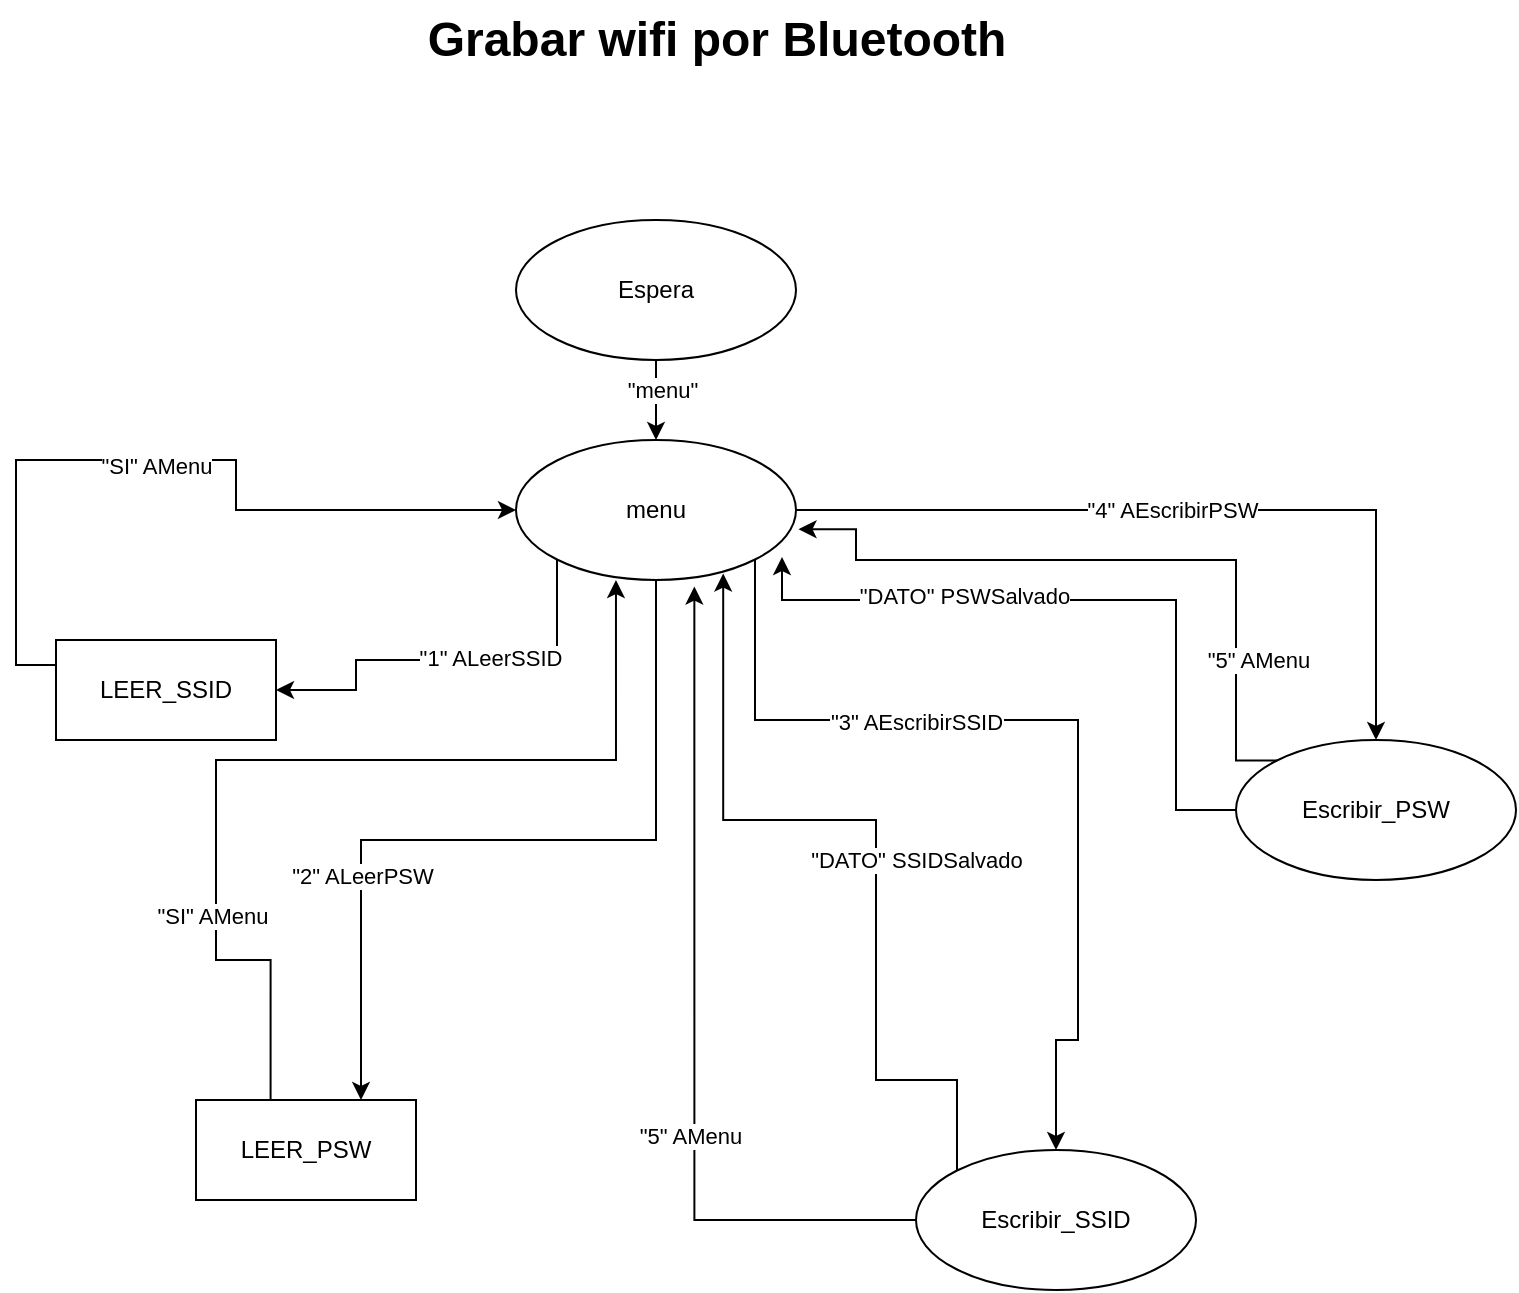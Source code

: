 <mxfile version="24.6.4" type="device">
  <diagram name="Page-1" id="ufieSWmg_GqiN_KSoW8g">
    <mxGraphModel dx="1289" dy="899" grid="1" gridSize="10" guides="1" tooltips="1" connect="1" arrows="1" fold="1" page="1" pageScale="1" pageWidth="827" pageHeight="1169" math="0" shadow="0">
      <root>
        <mxCell id="0" />
        <mxCell id="1" parent="0" />
        <mxCell id="owBhPox71xXeygqlEQB7-4" value="" style="edgeStyle=orthogonalEdgeStyle;rounded=0;orthogonalLoop=1;jettySize=auto;html=1;" parent="1" source="owBhPox71xXeygqlEQB7-1" target="owBhPox71xXeygqlEQB7-2" edge="1">
          <mxGeometry relative="1" as="geometry" />
        </mxCell>
        <mxCell id="owBhPox71xXeygqlEQB7-5" value="&quot;menu&quot;" style="edgeLabel;html=1;align=center;verticalAlign=middle;resizable=0;points=[];" parent="owBhPox71xXeygqlEQB7-4" vertex="1" connectable="0">
          <mxGeometry x="-0.24" y="3" relative="1" as="geometry">
            <mxPoint as="offset" />
          </mxGeometry>
        </mxCell>
        <mxCell id="owBhPox71xXeygqlEQB7-1" value="Espera" style="ellipse;whiteSpace=wrap;html=1;" parent="1" vertex="1">
          <mxGeometry x="300" y="210" width="140" height="70" as="geometry" />
        </mxCell>
        <mxCell id="owBhPox71xXeygqlEQB7-7" style="edgeStyle=orthogonalEdgeStyle;rounded=0;orthogonalLoop=1;jettySize=auto;html=1;exitX=0;exitY=1;exitDx=0;exitDy=0;entryX=1;entryY=0.5;entryDx=0;entryDy=0;" parent="1" source="owBhPox71xXeygqlEQB7-2" target="owBhPox71xXeygqlEQB7-27" edge="1">
          <mxGeometry relative="1" as="geometry">
            <mxPoint x="220" y="520" as="targetPoint" />
            <Array as="points">
              <mxPoint x="321" y="430" />
              <mxPoint x="220" y="430" />
              <mxPoint x="220" y="445" />
            </Array>
          </mxGeometry>
        </mxCell>
        <mxCell id="owBhPox71xXeygqlEQB7-8" value="&quot;1&quot; ALeerSSID" style="edgeLabel;html=1;align=center;verticalAlign=middle;resizable=0;points=[];" parent="owBhPox71xXeygqlEQB7-7" vertex="1" connectable="0">
          <mxGeometry x="-0.183" y="-1" relative="1" as="geometry">
            <mxPoint as="offset" />
          </mxGeometry>
        </mxCell>
        <mxCell id="owBhPox71xXeygqlEQB7-10" style="edgeStyle=orthogonalEdgeStyle;rounded=0;orthogonalLoop=1;jettySize=auto;html=1;exitX=0.5;exitY=1;exitDx=0;exitDy=0;entryX=0.75;entryY=0;entryDx=0;entryDy=0;" parent="1" source="owBhPox71xXeygqlEQB7-2" target="owBhPox71xXeygqlEQB7-28" edge="1">
          <mxGeometry relative="1" as="geometry">
            <mxPoint x="413.734" y="740.37" as="targetPoint" />
          </mxGeometry>
        </mxCell>
        <mxCell id="owBhPox71xXeygqlEQB7-11" value="&quot;2&quot; ALeerPSW" style="edgeLabel;html=1;align=center;verticalAlign=middle;resizable=0;points=[];" parent="owBhPox71xXeygqlEQB7-10" vertex="1" connectable="0">
          <mxGeometry x="0.442" relative="1" as="geometry">
            <mxPoint y="1" as="offset" />
          </mxGeometry>
        </mxCell>
        <mxCell id="owBhPox71xXeygqlEQB7-13" style="edgeStyle=orthogonalEdgeStyle;rounded=0;orthogonalLoop=1;jettySize=auto;html=1;exitX=1;exitY=1;exitDx=0;exitDy=0;entryX=0.5;entryY=0;entryDx=0;entryDy=0;" parent="1" source="owBhPox71xXeygqlEQB7-2" target="owBhPox71xXeygqlEQB7-12" edge="1">
          <mxGeometry relative="1" as="geometry">
            <mxPoint x="580" y="570" as="targetPoint" />
            <Array as="points">
              <mxPoint x="419" y="460" />
              <mxPoint x="581" y="460" />
              <mxPoint x="581" y="620" />
              <mxPoint x="570" y="620" />
            </Array>
          </mxGeometry>
        </mxCell>
        <mxCell id="owBhPox71xXeygqlEQB7-14" value="&quot;3&quot; AEscribirSSID" style="edgeLabel;html=1;align=center;verticalAlign=middle;resizable=0;points=[];" parent="owBhPox71xXeygqlEQB7-13" vertex="1" connectable="0">
          <mxGeometry x="-0.159" y="-1" relative="1" as="geometry">
            <mxPoint x="-36" as="offset" />
          </mxGeometry>
        </mxCell>
        <mxCell id="owBhPox71xXeygqlEQB7-17" style="edgeStyle=orthogonalEdgeStyle;rounded=0;orthogonalLoop=1;jettySize=auto;html=1;exitX=1;exitY=0.5;exitDx=0;exitDy=0;entryX=0.5;entryY=0;entryDx=0;entryDy=0;" parent="1" source="owBhPox71xXeygqlEQB7-2" target="owBhPox71xXeygqlEQB7-16" edge="1">
          <mxGeometry relative="1" as="geometry" />
        </mxCell>
        <mxCell id="owBhPox71xXeygqlEQB7-18" value="&quot;4&quot; AEscribirPSW" style="edgeLabel;html=1;align=center;verticalAlign=middle;resizable=0;points=[];" parent="owBhPox71xXeygqlEQB7-17" vertex="1" connectable="0">
          <mxGeometry x="-0.073" relative="1" as="geometry">
            <mxPoint as="offset" />
          </mxGeometry>
        </mxCell>
        <mxCell id="owBhPox71xXeygqlEQB7-2" value="menu" style="ellipse;whiteSpace=wrap;html=1;" parent="1" vertex="1">
          <mxGeometry x="300" y="320" width="140" height="70" as="geometry" />
        </mxCell>
        <mxCell id="owBhPox71xXeygqlEQB7-12" value="Escribir_SSID" style="ellipse;whiteSpace=wrap;html=1;" parent="1" vertex="1">
          <mxGeometry x="500" y="675" width="140" height="70" as="geometry" />
        </mxCell>
        <mxCell id="owBhPox71xXeygqlEQB7-16" value="Escribir_PSW" style="ellipse;whiteSpace=wrap;html=1;" parent="1" vertex="1">
          <mxGeometry x="660" y="470" width="140" height="70" as="geometry" />
        </mxCell>
        <mxCell id="owBhPox71xXeygqlEQB7-19" style="edgeStyle=orthogonalEdgeStyle;rounded=0;orthogonalLoop=1;jettySize=auto;html=1;exitX=0;exitY=0.25;exitDx=0;exitDy=0;entryX=0;entryY=0.5;entryDx=0;entryDy=0;" parent="1" source="owBhPox71xXeygqlEQB7-27" target="owBhPox71xXeygqlEQB7-2" edge="1">
          <mxGeometry relative="1" as="geometry">
            <mxPoint x="170.503" y="530.251" as="sourcePoint" />
            <Array as="points">
              <mxPoint x="50" y="432" />
              <mxPoint x="50" y="330" />
              <mxPoint x="160" y="330" />
              <mxPoint x="160" y="355" />
            </Array>
          </mxGeometry>
        </mxCell>
        <mxCell id="owBhPox71xXeygqlEQB7-22" value="&quot;SI&quot; AMenu" style="edgeLabel;html=1;align=center;verticalAlign=middle;resizable=0;points=[];" parent="owBhPox71xXeygqlEQB7-19" vertex="1" connectable="0">
          <mxGeometry x="-0.442" relative="1" as="geometry">
            <mxPoint x="70" y="-9" as="offset" />
          </mxGeometry>
        </mxCell>
        <mxCell id="owBhPox71xXeygqlEQB7-20" style="edgeStyle=orthogonalEdgeStyle;rounded=0;orthogonalLoop=1;jettySize=auto;html=1;entryX=0.357;entryY=1;entryDx=0;entryDy=0;entryPerimeter=0;exitX=0.339;exitY=0.04;exitDx=0;exitDy=0;exitPerimeter=0;" parent="1" source="owBhPox71xXeygqlEQB7-28" target="owBhPox71xXeygqlEQB7-2" edge="1">
          <mxGeometry relative="1" as="geometry">
            <mxPoint x="364" y="730" as="sourcePoint" />
            <Array as="points">
              <mxPoint x="177" y="580" />
              <mxPoint x="150" y="580" />
              <mxPoint x="150" y="480" />
              <mxPoint x="350" y="480" />
            </Array>
          </mxGeometry>
        </mxCell>
        <mxCell id="owBhPox71xXeygqlEQB7-21" value="&quot;SI&quot; AMenu" style="edgeLabel;html=1;align=center;verticalAlign=middle;resizable=0;points=[];" parent="owBhPox71xXeygqlEQB7-20" vertex="1" connectable="0">
          <mxGeometry x="-0.474" y="-2" relative="1" as="geometry">
            <mxPoint x="-4" y="-108" as="offset" />
          </mxGeometry>
        </mxCell>
        <mxCell id="owBhPox71xXeygqlEQB7-29" value="&quot;SI&quot; AMenu" style="edgeLabel;html=1;align=center;verticalAlign=middle;resizable=0;points=[];" parent="owBhPox71xXeygqlEQB7-20" vertex="1" connectable="0">
          <mxGeometry x="-0.503" y="2" relative="1" as="geometry">
            <mxPoint as="offset" />
          </mxGeometry>
        </mxCell>
        <mxCell id="owBhPox71xXeygqlEQB7-23" style="edgeStyle=orthogonalEdgeStyle;rounded=0;orthogonalLoop=1;jettySize=auto;html=1;exitX=0;exitY=0;exitDx=0;exitDy=0;entryX=0.74;entryY=0.954;entryDx=0;entryDy=0;entryPerimeter=0;" parent="1" source="owBhPox71xXeygqlEQB7-12" target="owBhPox71xXeygqlEQB7-2" edge="1">
          <mxGeometry relative="1" as="geometry">
            <Array as="points">
              <mxPoint x="521" y="640" />
              <mxPoint x="480" y="640" />
              <mxPoint x="480" y="510" />
              <mxPoint x="404" y="510" />
            </Array>
          </mxGeometry>
        </mxCell>
        <mxCell id="owBhPox71xXeygqlEQB7-24" value="&quot;DATO&quot; SSIDSalvado" style="edgeLabel;html=1;align=center;verticalAlign=middle;resizable=0;points=[];" parent="owBhPox71xXeygqlEQB7-23" vertex="1" connectable="0">
          <mxGeometry x="-0.42" relative="1" as="geometry">
            <mxPoint x="20" y="-76" as="offset" />
          </mxGeometry>
        </mxCell>
        <mxCell id="owBhPox71xXeygqlEQB7-25" style="edgeStyle=orthogonalEdgeStyle;rounded=0;orthogonalLoop=1;jettySize=auto;html=1;exitX=0;exitY=0.5;exitDx=0;exitDy=0;entryX=0.95;entryY=0.836;entryDx=0;entryDy=0;entryPerimeter=0;" parent="1" source="owBhPox71xXeygqlEQB7-16" target="owBhPox71xXeygqlEQB7-2" edge="1">
          <mxGeometry relative="1" as="geometry">
            <Array as="points">
              <mxPoint x="630" y="505" />
              <mxPoint x="630" y="400" />
              <mxPoint x="433" y="400" />
            </Array>
          </mxGeometry>
        </mxCell>
        <mxCell id="owBhPox71xXeygqlEQB7-26" value="&quot;DATO&quot; PSWSalvado" style="edgeLabel;html=1;align=center;verticalAlign=middle;resizable=0;points=[];" parent="owBhPox71xXeygqlEQB7-25" vertex="1" connectable="0">
          <mxGeometry x="0.363" y="-2" relative="1" as="geometry">
            <mxPoint as="offset" />
          </mxGeometry>
        </mxCell>
        <mxCell id="owBhPox71xXeygqlEQB7-27" value="LEER_SSID" style="html=1;whiteSpace=wrap;" parent="1" vertex="1">
          <mxGeometry x="70" y="420" width="110" height="50" as="geometry" />
        </mxCell>
        <mxCell id="owBhPox71xXeygqlEQB7-28" value="LEER_PSW" style="html=1;whiteSpace=wrap;" parent="1" vertex="1">
          <mxGeometry x="140" y="650" width="110" height="50" as="geometry" />
        </mxCell>
        <mxCell id="owBhPox71xXeygqlEQB7-30" style="edgeStyle=orthogonalEdgeStyle;rounded=0;orthogonalLoop=1;jettySize=auto;html=1;exitX=0;exitY=0.5;exitDx=0;exitDy=0;entryX=0.637;entryY=1.047;entryDx=0;entryDy=0;entryPerimeter=0;" parent="1" source="owBhPox71xXeygqlEQB7-12" target="owBhPox71xXeygqlEQB7-2" edge="1">
          <mxGeometry relative="1" as="geometry" />
        </mxCell>
        <mxCell id="owBhPox71xXeygqlEQB7-31" value="&quot;5&quot; AMenu" style="edgeLabel;html=1;align=center;verticalAlign=middle;resizable=0;points=[];" parent="owBhPox71xXeygqlEQB7-30" vertex="1" connectable="0">
          <mxGeometry x="-0.281" y="2" relative="1" as="geometry">
            <mxPoint as="offset" />
          </mxGeometry>
        </mxCell>
        <mxCell id="owBhPox71xXeygqlEQB7-32" style="edgeStyle=orthogonalEdgeStyle;rounded=0;orthogonalLoop=1;jettySize=auto;html=1;exitX=0;exitY=0;exitDx=0;exitDy=0;entryX=1.009;entryY=0.637;entryDx=0;entryDy=0;entryPerimeter=0;" parent="1" source="owBhPox71xXeygqlEQB7-16" target="owBhPox71xXeygqlEQB7-2" edge="1">
          <mxGeometry relative="1" as="geometry">
            <Array as="points">
              <mxPoint x="660" y="480" />
              <mxPoint x="660" y="380" />
              <mxPoint x="470" y="380" />
              <mxPoint x="470" y="365" />
            </Array>
          </mxGeometry>
        </mxCell>
        <mxCell id="owBhPox71xXeygqlEQB7-33" value="&quot;5&quot; AMenu" style="edgeLabel;html=1;align=center;verticalAlign=middle;resizable=0;points=[];" parent="owBhPox71xXeygqlEQB7-32" vertex="1" connectable="0">
          <mxGeometry x="0.04" relative="1" as="geometry">
            <mxPoint x="74" y="50" as="offset" />
          </mxGeometry>
        </mxCell>
        <mxCell id="EXYLAMPMVwgO0gLtqzKR-1" value="Grabar wifi por Bluetooth" style="text;strokeColor=none;fillColor=none;html=1;fontSize=24;fontStyle=1;verticalAlign=middle;align=center;" vertex="1" parent="1">
          <mxGeometry x="260" y="100" width="280" height="40" as="geometry" />
        </mxCell>
      </root>
    </mxGraphModel>
  </diagram>
</mxfile>
